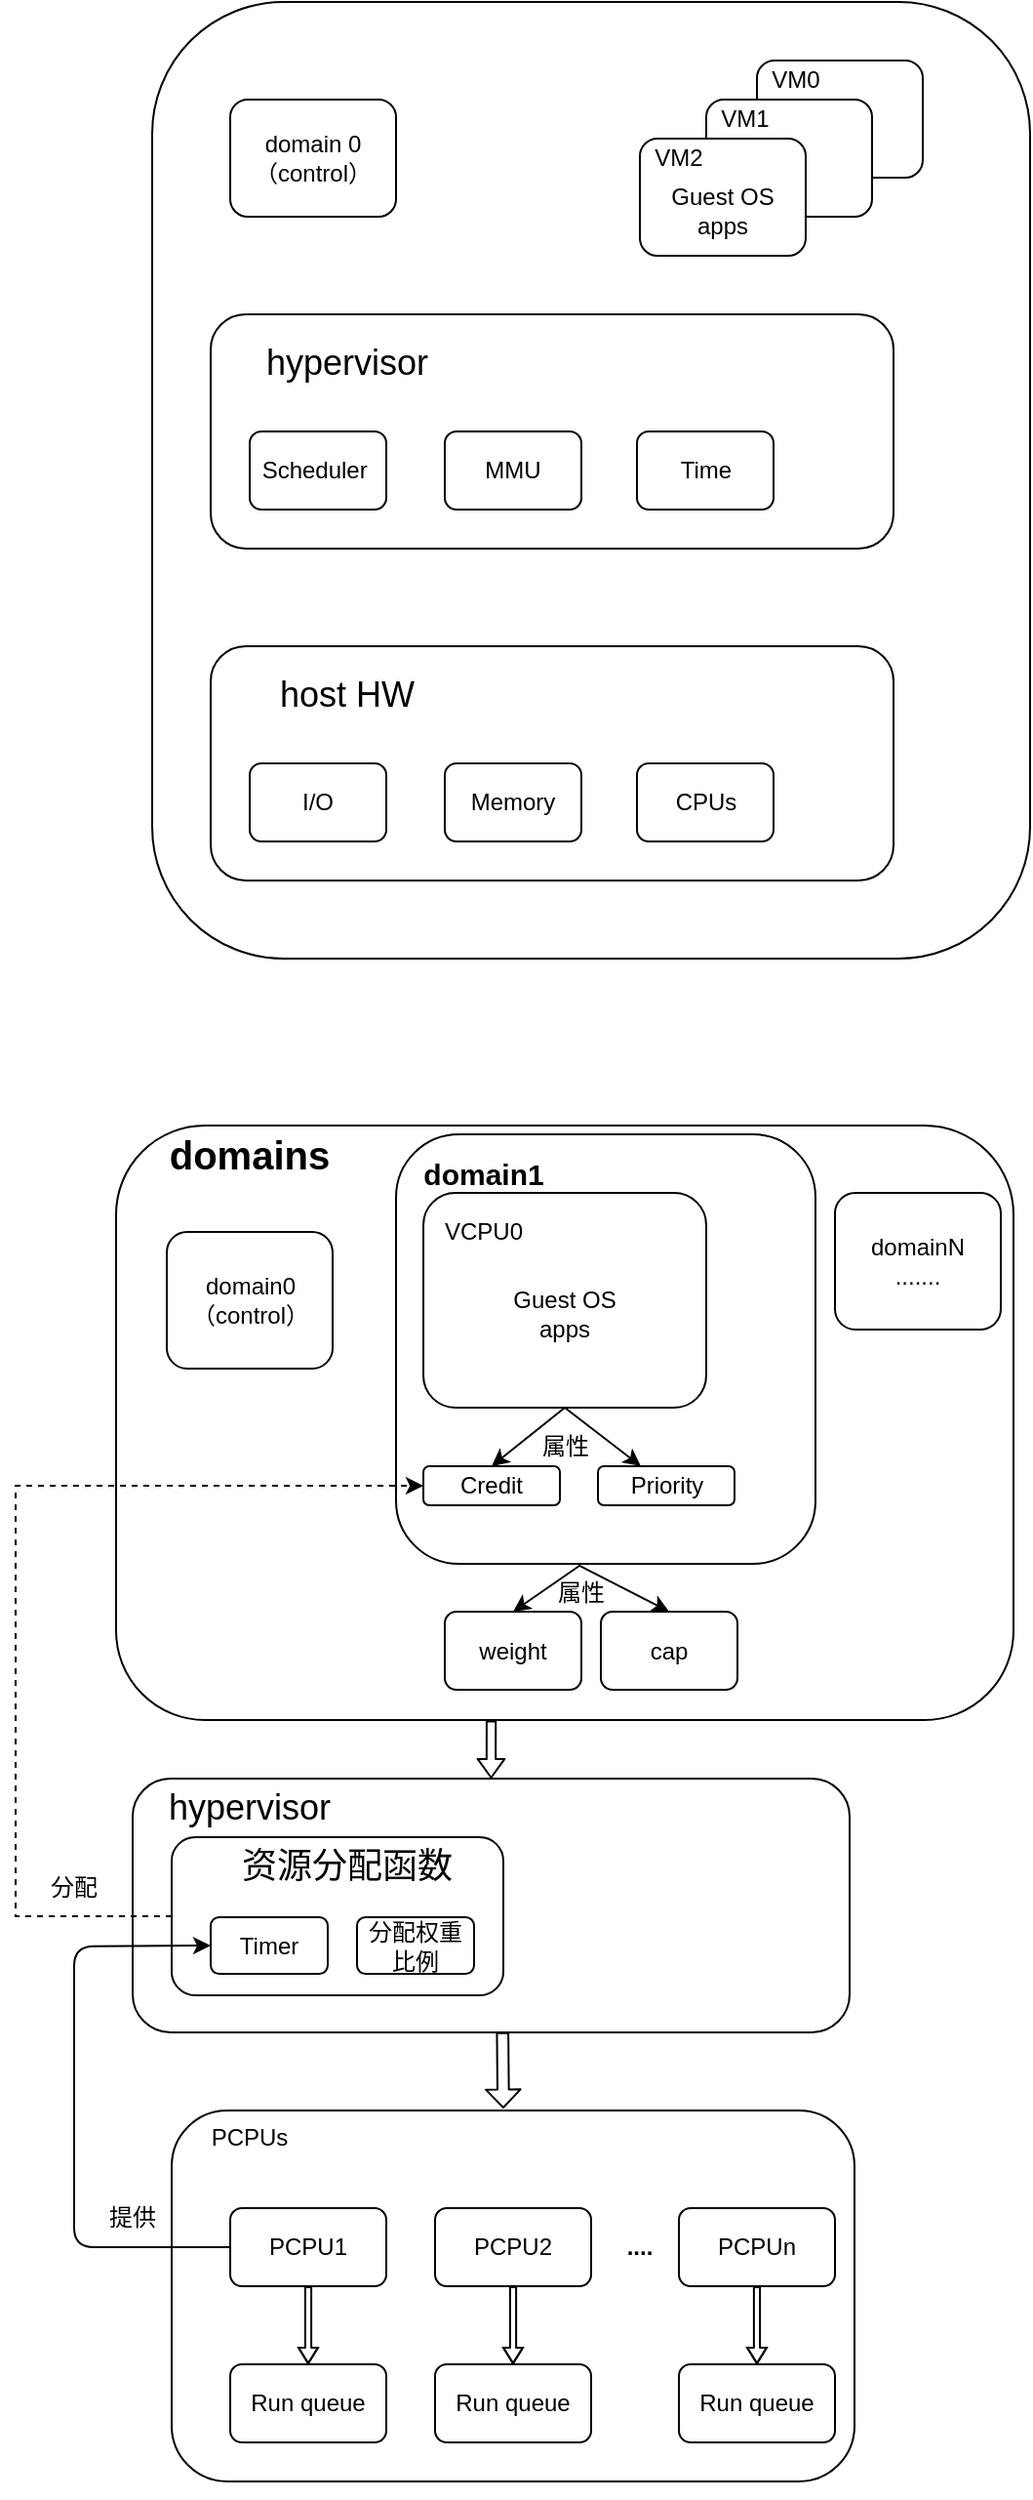 <mxfile version="13.7.9" type="github">
  <diagram id="C5RBs43oDa-KdzZeNtuy" name="Page-1">
    <mxGraphModel dx="1389" dy="769" grid="1" gridSize="10" guides="1" tooltips="1" connect="1" arrows="1" fold="1" page="1" pageScale="1" pageWidth="827" pageHeight="1169" math="0" shadow="0">
      <root>
        <mxCell id="WIyWlLk6GJQsqaUBKTNV-0" />
        <mxCell id="WIyWlLk6GJQsqaUBKTNV-1" parent="WIyWlLk6GJQsqaUBKTNV-0" />
        <mxCell id="-8UK6WP-dQBuwDkQfqfo-66" value="" style="rounded=1;whiteSpace=wrap;html=1;fontSize=12;glass=0;strokeWidth=1;shadow=0;" vertex="1" parent="WIyWlLk6GJQsqaUBKTNV-1">
          <mxGeometry x="120" y="1030" width="367.5" height="130" as="geometry" />
        </mxCell>
        <mxCell id="-8UK6WP-dQBuwDkQfqfo-25" value="" style="rounded=1;whiteSpace=wrap;html=1;fontSize=12;glass=0;strokeWidth=1;shadow=0;" vertex="1" parent="WIyWlLk6GJQsqaUBKTNV-1">
          <mxGeometry x="111.5" y="695.5" width="460" height="304.5" as="geometry" />
        </mxCell>
        <mxCell id="WIyWlLk6GJQsqaUBKTNV-3" value="Lamp doesn&#39;t work" style="rounded=1;whiteSpace=wrap;html=1;fontSize=12;glass=0;strokeWidth=1;shadow=0;" parent="WIyWlLk6GJQsqaUBKTNV-1" vertex="1">
          <mxGeometry x="130" y="120" width="450" height="490" as="geometry" />
        </mxCell>
        <mxCell id="m2YHZ7NnHzL9NQa0xSZE-0" value="" style="rounded=1;whiteSpace=wrap;html=1;fontSize=12;glass=0;strokeWidth=1;shadow=0;" parent="WIyWlLk6GJQsqaUBKTNV-1" vertex="1">
          <mxGeometry x="160" y="280" width="350" height="120" as="geometry" />
        </mxCell>
        <mxCell id="WIyWlLk6GJQsqaUBKTNV-7" value="Scheduler&amp;nbsp;" style="rounded=1;whiteSpace=wrap;html=1;fontSize=12;glass=0;strokeWidth=1;shadow=0;" parent="WIyWlLk6GJQsqaUBKTNV-1" vertex="1">
          <mxGeometry x="180" y="340" width="70" height="40" as="geometry" />
        </mxCell>
        <mxCell id="m2YHZ7NnHzL9NQa0xSZE-1" value="&lt;span&gt;&lt;font style=&quot;font-size: 18px&quot;&gt;hypervisor&lt;/font&gt;&lt;/span&gt;" style="rounded=1;whiteSpace=wrap;html=1;fillColor=none;strokeColor=none;" parent="WIyWlLk6GJQsqaUBKTNV-1" vertex="1">
          <mxGeometry x="180" y="290" width="100" height="30" as="geometry" />
        </mxCell>
        <mxCell id="m2YHZ7NnHzL9NQa0xSZE-3" value="MMU" style="rounded=1;whiteSpace=wrap;html=1;fontSize=12;glass=0;strokeWidth=1;shadow=0;" parent="WIyWlLk6GJQsqaUBKTNV-1" vertex="1">
          <mxGeometry x="280" y="340" width="70" height="40" as="geometry" />
        </mxCell>
        <mxCell id="m2YHZ7NnHzL9NQa0xSZE-4" value="Time" style="rounded=1;whiteSpace=wrap;html=1;fontSize=12;glass=0;strokeWidth=1;shadow=0;" parent="WIyWlLk6GJQsqaUBKTNV-1" vertex="1">
          <mxGeometry x="378.5" y="340" width="70" height="40" as="geometry" />
        </mxCell>
        <mxCell id="m2YHZ7NnHzL9NQa0xSZE-5" value="" style="rounded=1;whiteSpace=wrap;html=1;fontSize=12;glass=0;strokeWidth=1;shadow=0;" parent="WIyWlLk6GJQsqaUBKTNV-1" vertex="1">
          <mxGeometry x="160" y="450" width="350" height="120" as="geometry" />
        </mxCell>
        <mxCell id="m2YHZ7NnHzL9NQa0xSZE-6" value="I/O" style="rounded=1;whiteSpace=wrap;html=1;fontSize=12;glass=0;strokeWidth=1;shadow=0;" parent="WIyWlLk6GJQsqaUBKTNV-1" vertex="1">
          <mxGeometry x="180" y="510" width="70" height="40" as="geometry" />
        </mxCell>
        <mxCell id="m2YHZ7NnHzL9NQa0xSZE-7" value="&lt;span style=&quot;font-size: 18px&quot;&gt;host&amp;nbsp;HW&lt;/span&gt;" style="rounded=1;whiteSpace=wrap;html=1;fillColor=none;strokeColor=none;" parent="WIyWlLk6GJQsqaUBKTNV-1" vertex="1">
          <mxGeometry x="180" y="460" width="100" height="30" as="geometry" />
        </mxCell>
        <mxCell id="m2YHZ7NnHzL9NQa0xSZE-8" value="Memory" style="rounded=1;whiteSpace=wrap;html=1;fontSize=12;glass=0;strokeWidth=1;shadow=0;" parent="WIyWlLk6GJQsqaUBKTNV-1" vertex="1">
          <mxGeometry x="280" y="510" width="70" height="40" as="geometry" />
        </mxCell>
        <mxCell id="m2YHZ7NnHzL9NQa0xSZE-9" value="CPUs" style="rounded=1;whiteSpace=wrap;html=1;fontSize=12;glass=0;strokeWidth=1;shadow=0;" parent="WIyWlLk6GJQsqaUBKTNV-1" vertex="1">
          <mxGeometry x="378.5" y="510" width="70" height="40" as="geometry" />
        </mxCell>
        <mxCell id="m2YHZ7NnHzL9NQa0xSZE-10" value="domain 0&lt;br&gt;（control）" style="rounded=1;whiteSpace=wrap;html=1;fontSize=12;glass=0;strokeWidth=1;shadow=0;" parent="WIyWlLk6GJQsqaUBKTNV-1" vertex="1">
          <mxGeometry x="170" y="170" width="85" height="60" as="geometry" />
        </mxCell>
        <mxCell id="m2YHZ7NnHzL9NQa0xSZE-18" value="" style="group" parent="WIyWlLk6GJQsqaUBKTNV-1" vertex="1" connectable="0">
          <mxGeometry x="440" y="150" width="85" height="100" as="geometry" />
        </mxCell>
        <mxCell id="m2YHZ7NnHzL9NQa0xSZE-12" value="" style="rounded=1;whiteSpace=wrap;html=1;fontSize=12;glass=0;strokeWidth=1;shadow=0;" parent="m2YHZ7NnHzL9NQa0xSZE-18" vertex="1">
          <mxGeometry width="85" height="60" as="geometry" />
        </mxCell>
        <mxCell id="m2YHZ7NnHzL9NQa0xSZE-13" value="VM0" style="text;html=1;strokeColor=none;fillColor=none;align=center;verticalAlign=middle;whiteSpace=wrap;rounded=0;" parent="m2YHZ7NnHzL9NQa0xSZE-18" vertex="1">
          <mxGeometry width="40" height="20" as="geometry" />
        </mxCell>
        <mxCell id="m2YHZ7NnHzL9NQa0xSZE-19" value="" style="group" parent="m2YHZ7NnHzL9NQa0xSZE-18" vertex="1" connectable="0">
          <mxGeometry x="-26" y="20" width="85" height="80" as="geometry" />
        </mxCell>
        <mxCell id="m2YHZ7NnHzL9NQa0xSZE-20" value="" style="rounded=1;whiteSpace=wrap;html=1;fontSize=12;glass=0;strokeWidth=1;shadow=0;" parent="m2YHZ7NnHzL9NQa0xSZE-19" vertex="1">
          <mxGeometry width="85" height="60" as="geometry" />
        </mxCell>
        <mxCell id="m2YHZ7NnHzL9NQa0xSZE-21" value="VM1" style="text;html=1;strokeColor=none;fillColor=none;align=center;verticalAlign=middle;whiteSpace=wrap;rounded=0;" parent="m2YHZ7NnHzL9NQa0xSZE-19" vertex="1">
          <mxGeometry width="40" height="20" as="geometry" />
        </mxCell>
        <mxCell id="m2YHZ7NnHzL9NQa0xSZE-22" value="&lt;br&gt;Guest&amp;nbsp;OS&lt;br&gt;apps" style="rounded=1;whiteSpace=wrap;html=1;fontSize=12;glass=0;strokeWidth=1;shadow=0;" parent="m2YHZ7NnHzL9NQa0xSZE-19" vertex="1">
          <mxGeometry x="-34" y="20" width="85" height="60" as="geometry" />
        </mxCell>
        <mxCell id="m2YHZ7NnHzL9NQa0xSZE-23" value="VM2" style="text;html=1;strokeColor=none;fillColor=none;align=center;verticalAlign=middle;whiteSpace=wrap;rounded=0;" parent="m2YHZ7NnHzL9NQa0xSZE-19" vertex="1">
          <mxGeometry x="-34" y="20" width="40" height="20" as="geometry" />
        </mxCell>
        <mxCell id="-8UK6WP-dQBuwDkQfqfo-1" value="" style="rounded=1;whiteSpace=wrap;html=1;fontSize=12;glass=0;strokeWidth=1;shadow=0;" vertex="1" parent="WIyWlLk6GJQsqaUBKTNV-1">
          <mxGeometry x="140" y="1060" width="170" height="81" as="geometry" />
        </mxCell>
        <mxCell id="-8UK6WP-dQBuwDkQfqfo-2" value="Timer" style="rounded=1;whiteSpace=wrap;html=1;fontSize=12;glass=0;strokeWidth=1;shadow=0;" vertex="1" parent="WIyWlLk6GJQsqaUBKTNV-1">
          <mxGeometry x="160" y="1101" width="60" height="29" as="geometry" />
        </mxCell>
        <mxCell id="-8UK6WP-dQBuwDkQfqfo-3" value="&lt;span style=&quot;font-size: 18px&quot;&gt;资源分配函数&lt;/span&gt;" style="rounded=1;whiteSpace=wrap;html=1;fillColor=none;strokeColor=none;" vertex="1" parent="WIyWlLk6GJQsqaUBKTNV-1">
          <mxGeometry x="165" y="1060" width="130" height="30" as="geometry" />
        </mxCell>
        <mxCell id="-8UK6WP-dQBuwDkQfqfo-6" value="" style="rounded=1;whiteSpace=wrap;html=1;fontSize=12;glass=0;strokeWidth=1;shadow=0;" vertex="1" parent="WIyWlLk6GJQsqaUBKTNV-1">
          <mxGeometry x="140" y="1200" width="350" height="190" as="geometry" />
        </mxCell>
        <mxCell id="-8UK6WP-dQBuwDkQfqfo-8" value="PCPUs" style="rounded=1;whiteSpace=wrap;html=1;fillColor=none;strokeColor=none;" vertex="1" parent="WIyWlLk6GJQsqaUBKTNV-1">
          <mxGeometry x="150" y="1199" width="60" height="30" as="geometry" />
        </mxCell>
        <mxCell id="-8UK6WP-dQBuwDkQfqfo-10" value="PCPU1" style="rounded=1;whiteSpace=wrap;html=1;fontSize=12;glass=0;strokeWidth=1;shadow=0;" vertex="1" parent="WIyWlLk6GJQsqaUBKTNV-1">
          <mxGeometry x="170" y="1250" width="80" height="40" as="geometry" />
        </mxCell>
        <mxCell id="-8UK6WP-dQBuwDkQfqfo-11" value="domain0&lt;br&gt;（control）" style="rounded=1;whiteSpace=wrap;html=1;fontSize=12;glass=0;strokeWidth=1;shadow=0;" vertex="1" parent="WIyWlLk6GJQsqaUBKTNV-1">
          <mxGeometry x="137.5" y="750" width="85" height="70" as="geometry" />
        </mxCell>
        <mxCell id="-8UK6WP-dQBuwDkQfqfo-20" value="PCPU2" style="rounded=1;whiteSpace=wrap;html=1;fontSize=12;glass=0;strokeWidth=1;shadow=0;" vertex="1" parent="WIyWlLk6GJQsqaUBKTNV-1">
          <mxGeometry x="275" y="1250" width="80" height="40" as="geometry" />
        </mxCell>
        <mxCell id="-8UK6WP-dQBuwDkQfqfo-21" value="PCPUn" style="rounded=1;whiteSpace=wrap;html=1;fontSize=12;glass=0;strokeWidth=1;shadow=0;" vertex="1" parent="WIyWlLk6GJQsqaUBKTNV-1">
          <mxGeometry x="400" y="1250" width="80" height="40" as="geometry" />
        </mxCell>
        <mxCell id="-8UK6WP-dQBuwDkQfqfo-23" value="&lt;b&gt;....&lt;/b&gt;" style="text;html=1;strokeColor=none;fillColor=none;align=center;verticalAlign=middle;whiteSpace=wrap;rounded=0;" vertex="1" parent="WIyWlLk6GJQsqaUBKTNV-1">
          <mxGeometry x="360" y="1260" width="40" height="20" as="geometry" />
        </mxCell>
        <mxCell id="-8UK6WP-dQBuwDkQfqfo-27" value="&lt;span style=&quot;color: rgba(0 , 0 , 0 , 0) ; font-family: monospace ; font-size: 0px&quot;&gt;%3CmxGraphModel%3E%3Croot%3E%3CmxCell%20id%3D%220%22%2F%3E%3CmxCell%20id%3D%221%22%20parent%3D%220%22%2F%3E%3CmxCell%20id%3D%222%22%20value%3D%22%22%20style%3D%22rounded%3D1%3BwhiteSpace%3Dwrap%3Bhtml%3D1%3BfontSize%3D12%3Bglass%3D0%3BstrokeWidth%3D1%3Bshadow%3D0%3B%22%20vertex%3D%221%22%20parent%3D%221%22%3E%3CmxGeometry%20x%3D%22440%22%20y%3D%22150%22%20width%3D%2285%22%20height%3D%2260%22%20as%3D%22geometry%22%2F%3E%3C%2FmxCell%3E%3CmxCell%20id%3D%223%22%20value%3D%22%22%20style%3D%22rounded%3D1%3BwhiteSpace%3Dwrap%3Bhtml%3D1%3BfontSize%3D12%3Bglass%3D0%3BstrokeWidth%3D1%3Bshadow%3D0%3B%22%20vertex%3D%221%22%20parent%3D%221%22%3E%3CmxGeometry%20x%3D%22414%22%20y%3D%22170%22%20width%3D%2285%22%20height%3D%2260%22%20as%3D%22geometry%22%2F%3E%3C%2FmxCell%3E%3CmxCell%20id%3D%224%22%20value%3D%22%26lt%3Bbr%26gt%3BGuest%26amp%3Bnbsp%3BOS%26lt%3Bbr%26gt%3Bapps%22%20style%3D%22rounded%3D1%3BwhiteSpace%3Dwrap%3Bhtml%3D1%3BfontSize%3D12%3Bglass%3D0%3BstrokeWidth%3D1%3Bshadow%3D0%3B%22%20vertex%3D%221%22%20parent%3D%221%22%3E%3CmxGeometry%20x%3D%22380%22%20y%3D%22190%22%20width%3D%2285%22%20height%3D%2260%22%20as%3D%22geometry%22%2F%3E%3C%2FmxCell%3E%3C%2Froot%3E%3C%2FmxGraphModel%3E&lt;/span&gt;" style="rounded=1;whiteSpace=wrap;html=1;fontSize=12;glass=0;strokeWidth=1;shadow=0;" vertex="1" parent="WIyWlLk6GJQsqaUBKTNV-1">
          <mxGeometry x="255" y="700" width="215" height="220" as="geometry" />
        </mxCell>
        <mxCell id="-8UK6WP-dQBuwDkQfqfo-29" value="&lt;b style=&quot;font-size: 20px;&quot;&gt;domains&lt;/b&gt;" style="text;html=1;strokeColor=none;fillColor=none;align=center;verticalAlign=middle;whiteSpace=wrap;rounded=0;strokeWidth=2;fontSize=20;" vertex="1" parent="WIyWlLk6GJQsqaUBKTNV-1">
          <mxGeometry x="160" y="700" width="40" height="20" as="geometry" />
        </mxCell>
        <mxCell id="-8UK6WP-dQBuwDkQfqfo-31" value="weight" style="rounded=1;whiteSpace=wrap;html=1;fontSize=12;glass=0;strokeWidth=1;shadow=0;" vertex="1" parent="WIyWlLk6GJQsqaUBKTNV-1">
          <mxGeometry x="280" y="944.5" width="70" height="40" as="geometry" />
        </mxCell>
        <mxCell id="-8UK6WP-dQBuwDkQfqfo-33" value="cap" style="rounded=1;whiteSpace=wrap;html=1;fontSize=12;glass=0;strokeWidth=1;shadow=0;" vertex="1" parent="WIyWlLk6GJQsqaUBKTNV-1">
          <mxGeometry x="360" y="944.5" width="70" height="40" as="geometry" />
        </mxCell>
        <mxCell id="-8UK6WP-dQBuwDkQfqfo-41" value="&lt;br&gt;Guest&amp;nbsp;OS&lt;br&gt;apps" style="rounded=1;whiteSpace=wrap;html=1;fontSize=12;glass=0;strokeWidth=1;shadow=0;" vertex="1" parent="WIyWlLk6GJQsqaUBKTNV-1">
          <mxGeometry x="269" y="730" width="145" height="110" as="geometry" />
        </mxCell>
        <mxCell id="-8UK6WP-dQBuwDkQfqfo-42" value="&lt;b style=&quot;font-size: 15px&quot;&gt;domain1&lt;/b&gt;" style="text;html=1;strokeColor=none;fillColor=none;align=center;verticalAlign=middle;whiteSpace=wrap;rounded=0;strokeWidth=2;fontSize=15;" vertex="1" parent="WIyWlLk6GJQsqaUBKTNV-1">
          <mxGeometry x="280" y="710" width="40" height="20" as="geometry" />
        </mxCell>
        <mxCell id="-8UK6WP-dQBuwDkQfqfo-43" value="VCPU0" style="text;html=1;strokeColor=none;fillColor=none;align=center;verticalAlign=middle;whiteSpace=wrap;rounded=0;" vertex="1" parent="WIyWlLk6GJQsqaUBKTNV-1">
          <mxGeometry x="280" y="740" width="40" height="20" as="geometry" />
        </mxCell>
        <mxCell id="-8UK6WP-dQBuwDkQfqfo-44" value="Credit" style="rounded=1;whiteSpace=wrap;html=1;fontSize=12;glass=0;strokeWidth=1;shadow=0;" vertex="1" parent="WIyWlLk6GJQsqaUBKTNV-1">
          <mxGeometry x="269" y="870" width="70" height="20" as="geometry" />
        </mxCell>
        <mxCell id="-8UK6WP-dQBuwDkQfqfo-45" value="Priority" style="rounded=1;whiteSpace=wrap;html=1;fontSize=12;glass=0;strokeWidth=1;shadow=0;" vertex="1" parent="WIyWlLk6GJQsqaUBKTNV-1">
          <mxGeometry x="358.5" y="870" width="70" height="20" as="geometry" />
        </mxCell>
        <mxCell id="-8UK6WP-dQBuwDkQfqfo-50" value="属性" style="text;html=1;strokeColor=none;fillColor=none;align=center;verticalAlign=middle;whiteSpace=wrap;rounded=0;" vertex="1" parent="WIyWlLk6GJQsqaUBKTNV-1">
          <mxGeometry x="311.5" y="850" width="60" height="20" as="geometry" />
        </mxCell>
        <mxCell id="-8UK6WP-dQBuwDkQfqfo-51" value="" style="endArrow=classic;html=1;fontSize=20;entryX=0.5;entryY=0;entryDx=0;entryDy=0;exitX=0.435;exitY=1.003;exitDx=0;exitDy=0;exitPerimeter=0;" edge="1" parent="WIyWlLk6GJQsqaUBKTNV-1" source="-8UK6WP-dQBuwDkQfqfo-27" target="-8UK6WP-dQBuwDkQfqfo-33">
          <mxGeometry width="50" height="50" relative="1" as="geometry">
            <mxPoint x="365" y="930" as="sourcePoint" />
            <mxPoint x="370" y="930" as="targetPoint" />
          </mxGeometry>
        </mxCell>
        <mxCell id="-8UK6WP-dQBuwDkQfqfo-52" value="" style="endArrow=classic;html=1;fontSize=20;entryX=0.5;entryY=0;entryDx=0;entryDy=0;" edge="1" parent="WIyWlLk6GJQsqaUBKTNV-1" target="-8UK6WP-dQBuwDkQfqfo-31">
          <mxGeometry width="50" height="50" relative="1" as="geometry">
            <mxPoint x="349" y="921" as="sourcePoint" />
            <mxPoint x="435" y="954.5" as="targetPoint" />
          </mxGeometry>
        </mxCell>
        <mxCell id="-8UK6WP-dQBuwDkQfqfo-53" value="" style="endArrow=classic;html=1;fontSize=20;exitX=0.5;exitY=1;exitDx=0;exitDy=0;" edge="1" parent="WIyWlLk6GJQsqaUBKTNV-1" source="-8UK6WP-dQBuwDkQfqfo-41" target="-8UK6WP-dQBuwDkQfqfo-45">
          <mxGeometry width="50" height="50" relative="1" as="geometry">
            <mxPoint x="375" y="940" as="sourcePoint" />
            <mxPoint x="435" y="954.5" as="targetPoint" />
          </mxGeometry>
        </mxCell>
        <mxCell id="-8UK6WP-dQBuwDkQfqfo-54" value="" style="endArrow=classic;html=1;fontSize=20;entryX=0.5;entryY=0;entryDx=0;entryDy=0;exitX=0.5;exitY=1;exitDx=0;exitDy=0;" edge="1" parent="WIyWlLk6GJQsqaUBKTNV-1" source="-8UK6WP-dQBuwDkQfqfo-41" target="-8UK6WP-dQBuwDkQfqfo-44">
          <mxGeometry width="50" height="50" relative="1" as="geometry">
            <mxPoint x="360" y="855" as="sourcePoint" />
            <mxPoint x="396.818" y="900" as="targetPoint" />
          </mxGeometry>
        </mxCell>
        <mxCell id="-8UK6WP-dQBuwDkQfqfo-55" value="属性" style="text;html=1;strokeColor=none;fillColor=none;align=center;verticalAlign=middle;whiteSpace=wrap;rounded=0;" vertex="1" parent="WIyWlLk6GJQsqaUBKTNV-1">
          <mxGeometry x="320" y="924.5" width="60" height="20" as="geometry" />
        </mxCell>
        <mxCell id="-8UK6WP-dQBuwDkQfqfo-56" value="Run&amp;nbsp;queue" style="rounded=1;whiteSpace=wrap;html=1;fontSize=12;glass=0;strokeWidth=1;shadow=0;" vertex="1" parent="WIyWlLk6GJQsqaUBKTNV-1">
          <mxGeometry x="170" y="1330" width="80" height="40" as="geometry" />
        </mxCell>
        <mxCell id="-8UK6WP-dQBuwDkQfqfo-57" value="" style="shape=flexArrow;endArrow=classic;html=1;fontSize=15;exitX=0.5;exitY=1;exitDx=0;exitDy=0;endWidth=5.825;endSize=2.32;width=3.107;" edge="1" parent="WIyWlLk6GJQsqaUBKTNV-1" source="-8UK6WP-dQBuwDkQfqfo-10" target="-8UK6WP-dQBuwDkQfqfo-56">
          <mxGeometry width="50" height="50" relative="1" as="geometry">
            <mxPoint x="390" y="1220" as="sourcePoint" />
            <mxPoint x="440" y="1170" as="targetPoint" />
            <Array as="points">
              <mxPoint x="210" y="1310" />
            </Array>
          </mxGeometry>
        </mxCell>
        <mxCell id="-8UK6WP-dQBuwDkQfqfo-60" value="Run&amp;nbsp;queue" style="rounded=1;whiteSpace=wrap;html=1;fontSize=12;glass=0;strokeWidth=1;shadow=0;" vertex="1" parent="WIyWlLk6GJQsqaUBKTNV-1">
          <mxGeometry x="275" y="1330" width="80" height="40" as="geometry" />
        </mxCell>
        <mxCell id="-8UK6WP-dQBuwDkQfqfo-61" value="" style="shape=flexArrow;endArrow=classic;html=1;fontSize=15;exitX=0.5;exitY=1;exitDx=0;exitDy=0;endWidth=5.825;endSize=2.32;width=3.107;" edge="1" parent="WIyWlLk6GJQsqaUBKTNV-1" target="-8UK6WP-dQBuwDkQfqfo-60">
          <mxGeometry width="50" height="50" relative="1" as="geometry">
            <mxPoint x="315" y="1290" as="sourcePoint" />
            <mxPoint x="545" y="1170" as="targetPoint" />
            <Array as="points">
              <mxPoint x="315" y="1310" />
            </Array>
          </mxGeometry>
        </mxCell>
        <mxCell id="-8UK6WP-dQBuwDkQfqfo-62" value="Run&amp;nbsp;queue" style="rounded=1;whiteSpace=wrap;html=1;fontSize=12;glass=0;strokeWidth=1;shadow=0;" vertex="1" parent="WIyWlLk6GJQsqaUBKTNV-1">
          <mxGeometry x="400" y="1330" width="80" height="40" as="geometry" />
        </mxCell>
        <mxCell id="-8UK6WP-dQBuwDkQfqfo-63" value="" style="shape=flexArrow;endArrow=classic;html=1;fontSize=15;exitX=0.5;exitY=1;exitDx=0;exitDy=0;endWidth=5.825;endSize=2.32;width=3.107;" edge="1" target="-8UK6WP-dQBuwDkQfqfo-62" parent="WIyWlLk6GJQsqaUBKTNV-1">
          <mxGeometry width="50" height="50" relative="1" as="geometry">
            <mxPoint x="440" y="1290" as="sourcePoint" />
            <mxPoint x="670" y="1170" as="targetPoint" />
            <Array as="points">
              <mxPoint x="440" y="1310" />
            </Array>
          </mxGeometry>
        </mxCell>
        <mxCell id="-8UK6WP-dQBuwDkQfqfo-64" value="" style="endArrow=classic;html=1;fontSize=15;entryX=0;entryY=0.5;entryDx=0;entryDy=0;exitX=0;exitY=0.5;exitDx=0;exitDy=0;" edge="1" parent="WIyWlLk6GJQsqaUBKTNV-1" source="-8UK6WP-dQBuwDkQfqfo-10" target="-8UK6WP-dQBuwDkQfqfo-2">
          <mxGeometry width="50" height="50" relative="1" as="geometry">
            <mxPoint x="300" y="1250" as="sourcePoint" />
            <mxPoint x="350" y="1200" as="targetPoint" />
            <Array as="points">
              <mxPoint x="90" y="1270" />
              <mxPoint x="90" y="1210" />
              <mxPoint x="90" y="1116" />
            </Array>
          </mxGeometry>
        </mxCell>
        <mxCell id="-8UK6WP-dQBuwDkQfqfo-65" value="domainN&lt;br&gt;......." style="rounded=1;whiteSpace=wrap;html=1;fontSize=12;glass=0;strokeWidth=1;shadow=0;" vertex="1" parent="WIyWlLk6GJQsqaUBKTNV-1">
          <mxGeometry x="480" y="730" width="85" height="70" as="geometry" />
        </mxCell>
        <mxCell id="-8UK6WP-dQBuwDkQfqfo-68" value="&lt;span&gt;&lt;font style=&quot;font-size: 18px&quot;&gt;hypervisor&lt;/font&gt;&lt;/span&gt;" style="rounded=1;whiteSpace=wrap;html=1;fillColor=none;strokeColor=none;" vertex="1" parent="WIyWlLk6GJQsqaUBKTNV-1">
          <mxGeometry x="130" y="1030" width="100" height="30" as="geometry" />
        </mxCell>
        <mxCell id="-8UK6WP-dQBuwDkQfqfo-70" style="edgeStyle=orthogonalEdgeStyle;rounded=0;orthogonalLoop=1;jettySize=auto;html=1;exitX=0;exitY=0.5;exitDx=0;exitDy=0;fontSize=15;entryX=0;entryY=0.5;entryDx=0;entryDy=0;dashed=1;endArrow=classic;endFill=1;" edge="1" parent="WIyWlLk6GJQsqaUBKTNV-1" source="-8UK6WP-dQBuwDkQfqfo-1" target="-8UK6WP-dQBuwDkQfqfo-44">
          <mxGeometry relative="1" as="geometry">
            <mxPoint x="40" y="870" as="targetPoint" />
            <Array as="points">
              <mxPoint x="60" y="1101" />
              <mxPoint x="60" y="880" />
            </Array>
          </mxGeometry>
        </mxCell>
        <mxCell id="-8UK6WP-dQBuwDkQfqfo-71" value="分配" style="rounded=1;whiteSpace=wrap;html=1;fillColor=none;strokeColor=none;" vertex="1" parent="WIyWlLk6GJQsqaUBKTNV-1">
          <mxGeometry x="60" y="1071" width="60" height="30" as="geometry" />
        </mxCell>
        <mxCell id="-8UK6WP-dQBuwDkQfqfo-72" value="提供" style="rounded=1;whiteSpace=wrap;html=1;fillColor=none;strokeColor=none;" vertex="1" parent="WIyWlLk6GJQsqaUBKTNV-1">
          <mxGeometry x="90" y="1240" width="60" height="30" as="geometry" />
        </mxCell>
        <mxCell id="-8UK6WP-dQBuwDkQfqfo-73" value="分配权重比例" style="rounded=1;whiteSpace=wrap;html=1;fontSize=12;glass=0;strokeWidth=1;shadow=0;" vertex="1" parent="WIyWlLk6GJQsqaUBKTNV-1">
          <mxGeometry x="235" y="1101" width="60" height="29" as="geometry" />
        </mxCell>
        <mxCell id="-8UK6WP-dQBuwDkQfqfo-74" style="edgeStyle=orthogonalEdgeStyle;rounded=0;orthogonalLoop=1;jettySize=auto;html=1;exitX=0.5;exitY=1;exitDx=0;exitDy=0;dashed=1;endArrow=classic;endFill=1;fontSize=15;" edge="1" parent="WIyWlLk6GJQsqaUBKTNV-1" source="-8UK6WP-dQBuwDkQfqfo-6" target="-8UK6WP-dQBuwDkQfqfo-6">
          <mxGeometry relative="1" as="geometry" />
        </mxCell>
        <mxCell id="-8UK6WP-dQBuwDkQfqfo-77" style="edgeStyle=orthogonalEdgeStyle;rounded=0;orthogonalLoop=1;jettySize=auto;html=1;exitX=0.5;exitY=1;exitDx=0;exitDy=0;dashed=1;endArrow=classic;endFill=1;fontSize=15;" edge="1" parent="WIyWlLk6GJQsqaUBKTNV-1" source="-8UK6WP-dQBuwDkQfqfo-25" target="-8UK6WP-dQBuwDkQfqfo-25">
          <mxGeometry relative="1" as="geometry" />
        </mxCell>
        <mxCell id="-8UK6WP-dQBuwDkQfqfo-78" value="" style="endArrow=classic;html=1;fontSize=15;entryX=0.5;entryY=0;entryDx=0;entryDy=0;shape=flexArrow;endWidth=8.188;endSize=2.847;exitX=0.418;exitY=1.001;exitDx=0;exitDy=0;exitPerimeter=0;width=4.651;" edge="1" parent="WIyWlLk6GJQsqaUBKTNV-1" source="-8UK6WP-dQBuwDkQfqfo-25" target="-8UK6WP-dQBuwDkQfqfo-66">
          <mxGeometry width="50" height="50" relative="1" as="geometry">
            <mxPoint x="304" y="1002" as="sourcePoint" />
            <mxPoint x="350" y="940" as="targetPoint" />
          </mxGeometry>
        </mxCell>
        <mxCell id="-8UK6WP-dQBuwDkQfqfo-86" value="" style="endArrow=classic;html=1;fontSize=15;entryX=0.5;entryY=0;entryDx=0;entryDy=0;shape=flexArrow;endWidth=10.972;endSize=2.75;width=5.833;exitX=0.516;exitY=0.999;exitDx=0;exitDy=0;exitPerimeter=0;" edge="1" parent="WIyWlLk6GJQsqaUBKTNV-1" source="-8UK6WP-dQBuwDkQfqfo-66">
          <mxGeometry width="50" height="50" relative="1" as="geometry">
            <mxPoint x="506.25" y="1169" as="sourcePoint" />
            <mxPoint x="310" y="1199" as="targetPoint" />
          </mxGeometry>
        </mxCell>
      </root>
    </mxGraphModel>
  </diagram>
</mxfile>
